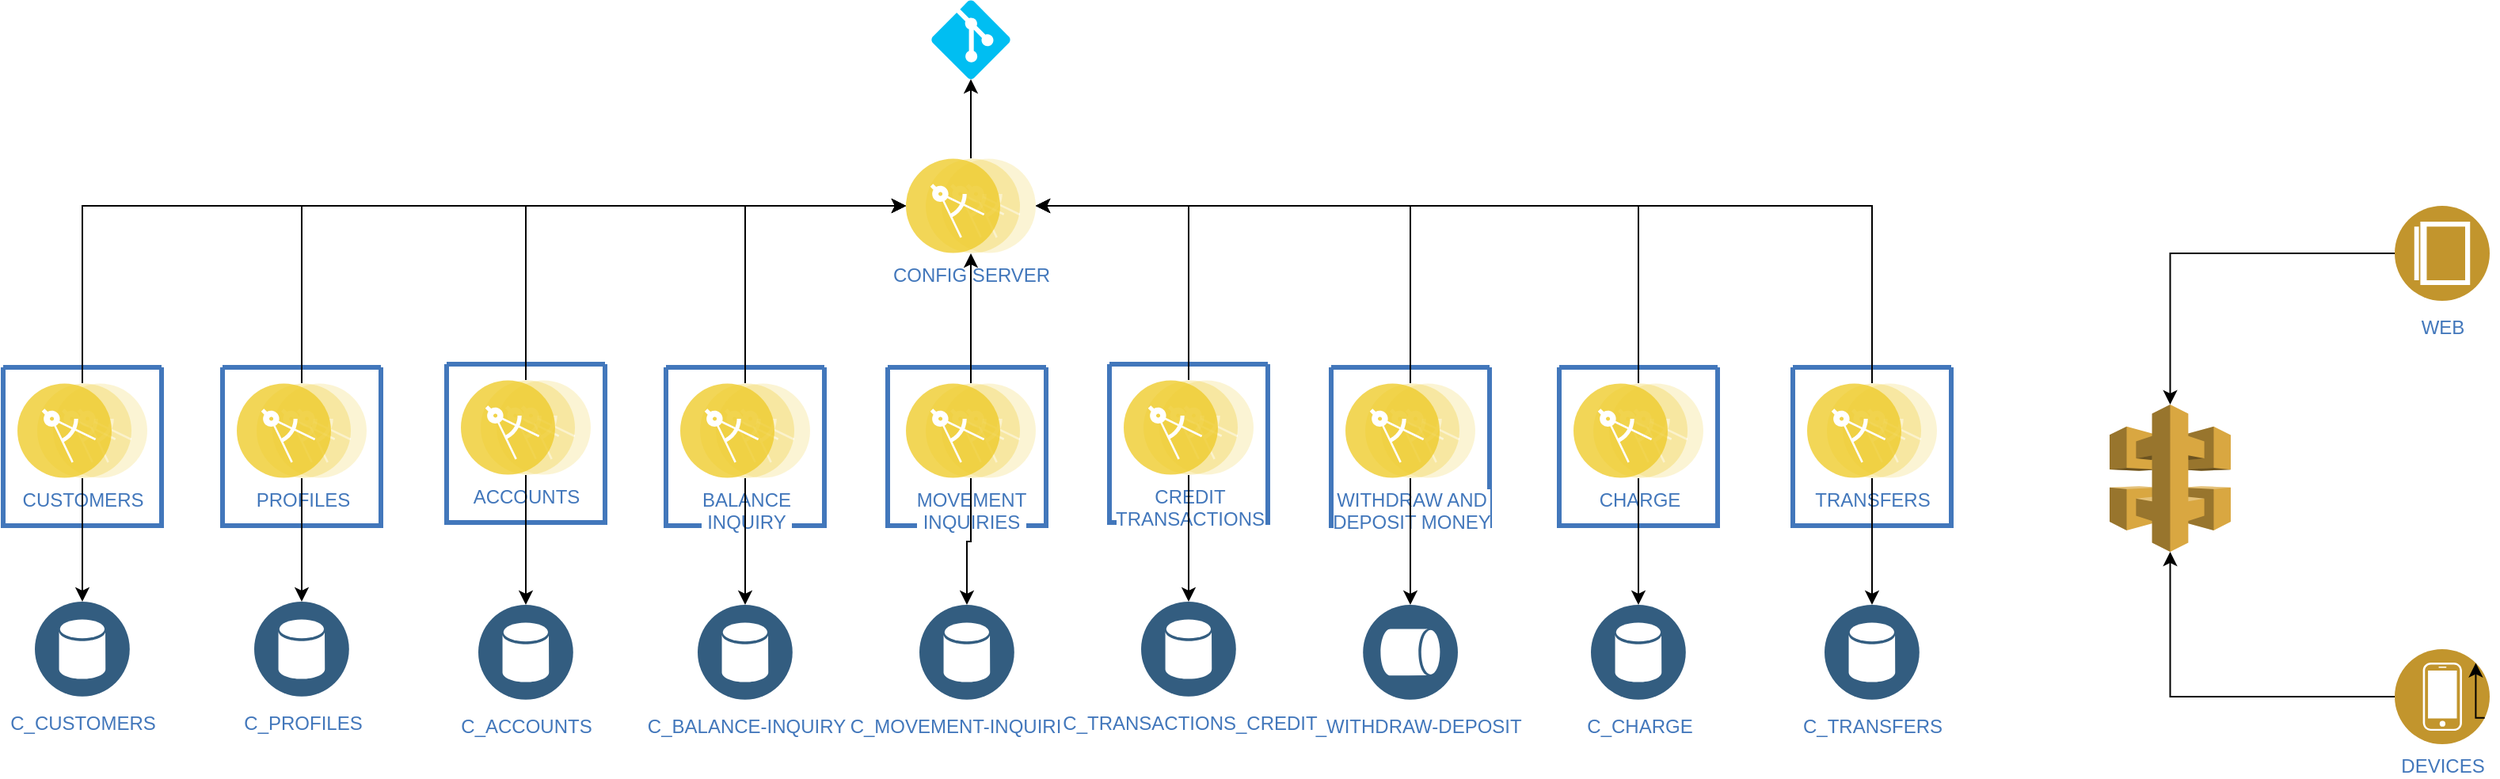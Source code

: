 <mxfile version="16.6.1" type="github">
  <diagram id="Ibir1PBFGr4VTLwPfgsz" name="Page-1">
    <mxGraphModel dx="2997" dy="1150" grid="1" gridSize="10" guides="1" tooltips="1" connect="1" arrows="1" fold="1" page="1" pageScale="1" pageWidth="827" pageHeight="1169" math="0" shadow="0">
      <root>
        <mxCell id="0" />
        <mxCell id="1" parent="0" />
        <mxCell id="YFodK5tRQj8HDyV5Xvsf-118" value="" style="swimlane;shadow=0;strokeColor=#4277BB;fillColor=#ffffff;fontColor=#4277BB;align=right;startSize=0;collapsible=0;strokeWidth=3;" parent="1" vertex="1">
          <mxGeometry x="-180" y="362" width="100" height="100" as="geometry" />
        </mxCell>
        <mxCell id="YFodK5tRQj8HDyV5Xvsf-119" value="CUSTOMERS" style="aspect=fixed;perimeter=ellipsePerimeter;html=1;align=center;shadow=0;dashed=0;image;image=img/lib/ibm/applications/microservice.svg;labelBackgroundColor=#ffffff;strokeColor=#666666;strokeWidth=3;fillColor=#C2952D;gradientColor=none;fontSize=12;fontColor=#4277BB;" parent="YFodK5tRQj8HDyV5Xvsf-118" vertex="1">
          <mxGeometry x="9" y="10" width="82" height="60" as="geometry" />
        </mxCell>
        <mxCell id="YFodK5tRQj8HDyV5Xvsf-120" value="" style="swimlane;shadow=0;strokeColor=#4277BB;fillColor=#ffffff;fontColor=#4277BB;align=right;startSize=0;collapsible=0;strokeWidth=3;" parent="1" vertex="1">
          <mxGeometry x="-41.5" y="362" width="100" height="100" as="geometry" />
        </mxCell>
        <mxCell id="YFodK5tRQj8HDyV5Xvsf-121" value="PROFILES" style="aspect=fixed;perimeter=ellipsePerimeter;html=1;align=center;shadow=0;dashed=0;image;image=img/lib/ibm/applications/microservice.svg;labelBackgroundColor=#ffffff;strokeColor=#666666;strokeWidth=3;fillColor=#C2952D;gradientColor=none;fontSize=12;fontColor=#4277BB;" parent="YFodK5tRQj8HDyV5Xvsf-120" vertex="1">
          <mxGeometry x="9" y="10" width="82" height="60" as="geometry" />
        </mxCell>
        <mxCell id="YFodK5tRQj8HDyV5Xvsf-122" value="" style="swimlane;shadow=0;strokeColor=#4277BB;fillColor=#ffffff;fontColor=#4277BB;align=right;startSize=0;collapsible=0;strokeWidth=3;" parent="1" vertex="1">
          <mxGeometry x="802.5" y="362" width="100" height="100" as="geometry" />
        </mxCell>
        <mxCell id="YFodK5tRQj8HDyV5Xvsf-123" value="CHARGE" style="aspect=fixed;perimeter=ellipsePerimeter;html=1;align=center;shadow=0;dashed=0;image;image=img/lib/ibm/applications/microservice.svg;labelBackgroundColor=#ffffff;strokeColor=#666666;strokeWidth=3;fillColor=#C2952D;gradientColor=none;fontSize=12;fontColor=#4277BB;" parent="YFodK5tRQj8HDyV5Xvsf-122" vertex="1">
          <mxGeometry x="9" y="10" width="82" height="60" as="geometry" />
        </mxCell>
        <mxCell id="YFodK5tRQj8HDyV5Xvsf-152" style="edgeStyle=orthogonalEdgeStyle;rounded=0;orthogonalLoop=1;jettySize=auto;html=1;entryX=0.5;entryY=1;entryDx=0;entryDy=0;entryPerimeter=0;exitX=0.5;exitY=0;exitDx=0;exitDy=0;" parent="1" source="YFodK5tRQj8HDyV5Xvsf-124" target="YFodK5tRQj8HDyV5Xvsf-151" edge="1">
          <mxGeometry relative="1" as="geometry" />
        </mxCell>
        <mxCell id="YFodK5tRQj8HDyV5Xvsf-124" value="CONFIG SERVER" style="aspect=fixed;perimeter=ellipsePerimeter;html=1;align=center;shadow=0;dashed=0;image;image=img/lib/ibm/applications/microservice.svg;labelBackgroundColor=#ffffff;strokeColor=#666666;strokeWidth=3;fillColor=#C2952D;gradientColor=none;fontSize=12;fontColor=#4277BB;" parent="1" vertex="1">
          <mxGeometry x="390" y="230" width="82" height="60" as="geometry" />
        </mxCell>
        <mxCell id="YFodK5tRQj8HDyV5Xvsf-126" value="" style="swimlane;shadow=0;strokeColor=#4277BB;fillColor=#ffffff;fontColor=#4277BB;align=right;startSize=0;collapsible=0;strokeWidth=3;" parent="1" vertex="1">
          <mxGeometry x="238.5" y="362" width="100" height="100" as="geometry" />
        </mxCell>
        <mxCell id="YFodK5tRQj8HDyV5Xvsf-127" value="BALANCE&lt;br&gt;INQUIRY" style="aspect=fixed;perimeter=ellipsePerimeter;html=1;align=center;shadow=0;dashed=0;image;image=img/lib/ibm/applications/microservice.svg;labelBackgroundColor=#ffffff;strokeColor=#666666;strokeWidth=3;fillColor=#C2952D;gradientColor=none;fontSize=12;fontColor=#4277BB;" parent="YFodK5tRQj8HDyV5Xvsf-126" vertex="1">
          <mxGeometry x="9" y="10" width="82" height="60" as="geometry" />
        </mxCell>
        <mxCell id="YFodK5tRQj8HDyV5Xvsf-128" value="" style="swimlane;shadow=0;strokeColor=#4277BB;fillColor=#ffffff;fontColor=#4277BB;align=right;startSize=0;collapsible=0;strokeWidth=3;" parent="1" vertex="1">
          <mxGeometry x="658.5" y="362" width="100" height="100" as="geometry" />
        </mxCell>
        <mxCell id="YFodK5tRQj8HDyV5Xvsf-129" value="WITHDRAW AND&lt;br&gt;DEPOSIT MONEY" style="aspect=fixed;perimeter=ellipsePerimeter;html=1;align=center;shadow=0;dashed=0;image;image=img/lib/ibm/applications/microservice.svg;labelBackgroundColor=#ffffff;strokeColor=#666666;strokeWidth=3;fillColor=#C2952D;gradientColor=none;fontSize=12;fontColor=#4277BB;" parent="YFodK5tRQj8HDyV5Xvsf-128" vertex="1">
          <mxGeometry x="9" y="10" width="82" height="60" as="geometry" />
        </mxCell>
        <mxCell id="YFodK5tRQj8HDyV5Xvsf-132" style="edgeStyle=orthogonalEdgeStyle;rounded=0;orthogonalLoop=1;jettySize=auto;html=1;exitX=0.5;exitY=0;exitDx=0;exitDy=0;entryX=1;entryY=0.5;entryDx=0;entryDy=0;" parent="1" source="YFodK5tRQj8HDyV5Xvsf-129" target="YFodK5tRQj8HDyV5Xvsf-124" edge="1">
          <mxGeometry relative="1" as="geometry" />
        </mxCell>
        <mxCell id="YFodK5tRQj8HDyV5Xvsf-133" style="edgeStyle=orthogonalEdgeStyle;rounded=0;orthogonalLoop=1;jettySize=auto;html=1;exitX=0.5;exitY=0;exitDx=0;exitDy=0;entryX=1;entryY=0.5;entryDx=0;entryDy=0;" parent="1" source="YFodK5tRQj8HDyV5Xvsf-123" target="YFodK5tRQj8HDyV5Xvsf-124" edge="1">
          <mxGeometry relative="1" as="geometry" />
        </mxCell>
        <mxCell id="YFodK5tRQj8HDyV5Xvsf-134" value="" style="swimlane;shadow=0;strokeColor=#4277BB;fillColor=#ffffff;fontColor=#4277BB;align=right;startSize=0;collapsible=0;strokeWidth=3;" parent="1" vertex="1">
          <mxGeometry x="378.5" y="362" width="100" height="100" as="geometry" />
        </mxCell>
        <mxCell id="YFodK5tRQj8HDyV5Xvsf-135" value="MOVEMENT&lt;br&gt;INQUIRIES" style="aspect=fixed;perimeter=ellipsePerimeter;html=1;align=center;shadow=0;dashed=0;image;image=img/lib/ibm/applications/microservice.svg;labelBackgroundColor=#ffffff;strokeColor=#666666;strokeWidth=3;fillColor=#C2952D;gradientColor=none;fontSize=12;fontColor=#4277BB;" parent="YFodK5tRQj8HDyV5Xvsf-134" vertex="1">
          <mxGeometry x="11.5" y="10" width="82" height="60" as="geometry" />
        </mxCell>
        <mxCell id="YFodK5tRQj8HDyV5Xvsf-136" value="" style="swimlane;shadow=0;strokeColor=#4277BB;fillColor=#ffffff;fontColor=#4277BB;align=right;startSize=0;collapsible=0;strokeWidth=3;" parent="1" vertex="1">
          <mxGeometry x="518.5" y="360" width="100" height="100" as="geometry" />
        </mxCell>
        <mxCell id="YFodK5tRQj8HDyV5Xvsf-137" value="CREDIT&lt;br&gt;TRANSACTIONS" style="aspect=fixed;perimeter=ellipsePerimeter;html=1;align=center;shadow=0;dashed=0;image;image=img/lib/ibm/applications/microservice.svg;labelBackgroundColor=#ffffff;strokeColor=#666666;strokeWidth=3;fillColor=#C2952D;gradientColor=none;fontSize=12;fontColor=#4277BB;" parent="YFodK5tRQj8HDyV5Xvsf-136" vertex="1">
          <mxGeometry x="9" y="10" width="82" height="60" as="geometry" />
        </mxCell>
        <mxCell id="YFodK5tRQj8HDyV5Xvsf-139" style="edgeStyle=orthogonalEdgeStyle;rounded=0;orthogonalLoop=1;jettySize=auto;html=1;exitX=0.5;exitY=0;exitDx=0;exitDy=0;entryX=1;entryY=0.5;entryDx=0;entryDy=0;" parent="1" source="YFodK5tRQj8HDyV5Xvsf-137" target="YFodK5tRQj8HDyV5Xvsf-124" edge="1">
          <mxGeometry relative="1" as="geometry" />
        </mxCell>
        <mxCell id="YFodK5tRQj8HDyV5Xvsf-140" value="" style="swimlane;shadow=0;strokeColor=#4277BB;fillColor=#ffffff;fontColor=#4277BB;align=right;startSize=0;collapsible=0;strokeWidth=3;" parent="1" vertex="1">
          <mxGeometry x="100" y="360" width="100" height="100" as="geometry" />
        </mxCell>
        <mxCell id="YFodK5tRQj8HDyV5Xvsf-141" value="ACCOUNTS" style="aspect=fixed;perimeter=ellipsePerimeter;html=1;align=center;shadow=0;dashed=0;image;image=img/lib/ibm/applications/microservice.svg;labelBackgroundColor=#ffffff;strokeColor=#666666;strokeWidth=3;fillColor=#C2952D;gradientColor=none;fontSize=12;fontColor=#4277BB;" parent="YFodK5tRQj8HDyV5Xvsf-140" vertex="1">
          <mxGeometry x="9" y="10" width="82" height="60" as="geometry" />
        </mxCell>
        <mxCell id="YFodK5tRQj8HDyV5Xvsf-145" style="edgeStyle=orthogonalEdgeStyle;rounded=0;orthogonalLoop=1;jettySize=auto;html=1;" parent="1" source="YFodK5tRQj8HDyV5Xvsf-135" target="YFodK5tRQj8HDyV5Xvsf-124" edge="1">
          <mxGeometry relative="1" as="geometry" />
        </mxCell>
        <mxCell id="YFodK5tRQj8HDyV5Xvsf-146" style="edgeStyle=orthogonalEdgeStyle;rounded=0;orthogonalLoop=1;jettySize=auto;html=1;exitX=0.5;exitY=0;exitDx=0;exitDy=0;entryX=0;entryY=0.5;entryDx=0;entryDy=0;" parent="1" source="YFodK5tRQj8HDyV5Xvsf-127" edge="1" target="YFodK5tRQj8HDyV5Xvsf-124">
          <mxGeometry relative="1" as="geometry">
            <mxPoint x="360" y="290" as="targetPoint" />
          </mxGeometry>
        </mxCell>
        <mxCell id="YFodK5tRQj8HDyV5Xvsf-147" style="edgeStyle=orthogonalEdgeStyle;rounded=0;orthogonalLoop=1;jettySize=auto;html=1;exitX=0.5;exitY=0;exitDx=0;exitDy=0;entryX=0;entryY=0.5;entryDx=0;entryDy=0;" parent="1" source="YFodK5tRQj8HDyV5Xvsf-141" target="YFodK5tRQj8HDyV5Xvsf-124" edge="1">
          <mxGeometry relative="1" as="geometry" />
        </mxCell>
        <mxCell id="YFodK5tRQj8HDyV5Xvsf-149" style="edgeStyle=orthogonalEdgeStyle;rounded=0;orthogonalLoop=1;jettySize=auto;html=1;entryX=0;entryY=0.5;entryDx=0;entryDy=0;exitX=0.5;exitY=0;exitDx=0;exitDy=0;" parent="1" source="YFodK5tRQj8HDyV5Xvsf-119" target="YFodK5tRQj8HDyV5Xvsf-124" edge="1">
          <mxGeometry relative="1" as="geometry" />
        </mxCell>
        <mxCell id="YFodK5tRQj8HDyV5Xvsf-150" style="edgeStyle=orthogonalEdgeStyle;rounded=0;orthogonalLoop=1;jettySize=auto;html=1;exitX=0.5;exitY=0;exitDx=0;exitDy=0;entryX=0;entryY=0.5;entryDx=0;entryDy=0;" parent="1" source="YFodK5tRQj8HDyV5Xvsf-121" target="YFodK5tRQj8HDyV5Xvsf-124" edge="1">
          <mxGeometry relative="1" as="geometry" />
        </mxCell>
        <mxCell id="YFodK5tRQj8HDyV5Xvsf-151" value="" style="verticalLabelPosition=bottom;html=1;verticalAlign=top;align=center;strokeColor=none;fillColor=#00BEF2;shape=mxgraph.azure.git_repository;" parent="1" vertex="1">
          <mxGeometry x="406" y="130" width="50" height="50" as="geometry" />
        </mxCell>
        <mxCell id="YFodK5tRQj8HDyV5Xvsf-153" value="C_CUSTOMERS" style="aspect=fixed;perimeter=ellipsePerimeter;html=1;align=center;shadow=0;dashed=0;fontColor=#4277BB;labelBackgroundColor=#ffffff;fontSize=12;spacingTop=3;image;image=img/lib/ibm/data/data_services.svg;" parent="1" vertex="1">
          <mxGeometry x="-160" y="510" width="60" height="60" as="geometry" />
        </mxCell>
        <mxCell id="YFodK5tRQj8HDyV5Xvsf-154" value="C_PROFILES" style="aspect=fixed;perimeter=ellipsePerimeter;html=1;align=center;shadow=0;dashed=0;fontColor=#4277BB;labelBackgroundColor=#ffffff;fontSize=12;spacingTop=3;image;image=img/lib/ibm/data/data_services.svg;" parent="1" vertex="1">
          <mxGeometry x="-21.5" y="510" width="60" height="60" as="geometry" />
        </mxCell>
        <mxCell id="YFodK5tRQj8HDyV5Xvsf-155" value="C_CHARGE" style="aspect=fixed;perimeter=ellipsePerimeter;html=1;align=center;shadow=0;dashed=0;fontColor=#4277BB;labelBackgroundColor=#ffffff;fontSize=12;spacingTop=3;image;image=img/lib/ibm/data/data_services.svg;" parent="1" vertex="1">
          <mxGeometry x="822.5" y="512" width="60" height="60" as="geometry" />
        </mxCell>
        <mxCell id="YFodK5tRQj8HDyV5Xvsf-156" value="C_BALANCE-INQUIRY" style="aspect=fixed;perimeter=ellipsePerimeter;html=1;align=center;shadow=0;dashed=0;fontColor=#4277BB;labelBackgroundColor=#ffffff;fontSize=12;spacingTop=3;image;image=img/lib/ibm/data/data_services.svg;" parent="1" vertex="1">
          <mxGeometry x="258.5" y="512" width="60" height="60" as="geometry" />
        </mxCell>
        <mxCell id="YFodK5tRQj8HDyV5Xvsf-157" value="C_WITHDRAW-DEPOSIT" style="aspect=fixed;perimeter=ellipsePerimeter;html=1;align=center;shadow=0;dashed=0;fontColor=#4277BB;labelBackgroundColor=#ffffff;fontSize=12;spacingTop=3;image;image=img/lib/ibm/data/data_services.svg;direction=south;" parent="1" vertex="1">
          <mxGeometry x="678.5" y="512" width="60" height="60" as="geometry" />
        </mxCell>
        <mxCell id="YFodK5tRQj8HDyV5Xvsf-158" value="C_MOVEMENT-INQUIRIES" style="aspect=fixed;perimeter=ellipsePerimeter;html=1;align=center;shadow=0;dashed=0;fontColor=#4277BB;labelBackgroundColor=#ffffff;fontSize=12;spacingTop=3;image;image=img/lib/ibm/data/data_services.svg;" parent="1" vertex="1">
          <mxGeometry x="398.5" y="512" width="60" height="60" as="geometry" />
        </mxCell>
        <mxCell id="YFodK5tRQj8HDyV5Xvsf-159" value="C_TRANSACTIONS_CREDIT" style="aspect=fixed;perimeter=ellipsePerimeter;html=1;align=center;shadow=0;dashed=0;fontColor=#4277BB;labelBackgroundColor=#ffffff;fontSize=12;spacingTop=3;image;image=img/lib/ibm/data/data_services.svg;" parent="1" vertex="1">
          <mxGeometry x="538.5" y="510" width="60" height="60" as="geometry" />
        </mxCell>
        <mxCell id="YFodK5tRQj8HDyV5Xvsf-160" value="C_ACCOUNTS" style="aspect=fixed;perimeter=ellipsePerimeter;html=1;align=center;shadow=0;dashed=0;fontColor=#4277BB;labelBackgroundColor=#ffffff;fontSize=12;spacingTop=3;image;image=img/lib/ibm/data/data_services.svg;" parent="1" vertex="1">
          <mxGeometry x="120" y="512" width="60" height="60" as="geometry" />
        </mxCell>
        <mxCell id="YFodK5tRQj8HDyV5Xvsf-161" style="edgeStyle=orthogonalEdgeStyle;rounded=0;orthogonalLoop=1;jettySize=auto;html=1;" parent="1" source="YFodK5tRQj8HDyV5Xvsf-141" target="YFodK5tRQj8HDyV5Xvsf-160" edge="1">
          <mxGeometry relative="1" as="geometry" />
        </mxCell>
        <mxCell id="YFodK5tRQj8HDyV5Xvsf-162" style="edgeStyle=orthogonalEdgeStyle;rounded=0;orthogonalLoop=1;jettySize=auto;html=1;exitX=0.5;exitY=1;exitDx=0;exitDy=0;" parent="1" source="YFodK5tRQj8HDyV5Xvsf-119" target="YFodK5tRQj8HDyV5Xvsf-153" edge="1">
          <mxGeometry relative="1" as="geometry" />
        </mxCell>
        <mxCell id="YFodK5tRQj8HDyV5Xvsf-163" style="edgeStyle=orthogonalEdgeStyle;rounded=0;orthogonalLoop=1;jettySize=auto;html=1;exitX=0.5;exitY=1;exitDx=0;exitDy=0;" parent="1" source="YFodK5tRQj8HDyV5Xvsf-121" target="YFodK5tRQj8HDyV5Xvsf-154" edge="1">
          <mxGeometry relative="1" as="geometry" />
        </mxCell>
        <mxCell id="YFodK5tRQj8HDyV5Xvsf-164" style="edgeStyle=orthogonalEdgeStyle;rounded=0;orthogonalLoop=1;jettySize=auto;html=1;exitX=0.5;exitY=1;exitDx=0;exitDy=0;" parent="1" source="YFodK5tRQj8HDyV5Xvsf-127" target="YFodK5tRQj8HDyV5Xvsf-156" edge="1">
          <mxGeometry relative="1" as="geometry" />
        </mxCell>
        <mxCell id="YFodK5tRQj8HDyV5Xvsf-165" style="edgeStyle=orthogonalEdgeStyle;rounded=0;orthogonalLoop=1;jettySize=auto;html=1;exitX=0.5;exitY=1;exitDx=0;exitDy=0;" parent="1" source="YFodK5tRQj8HDyV5Xvsf-135" target="YFodK5tRQj8HDyV5Xvsf-158" edge="1">
          <mxGeometry relative="1" as="geometry" />
        </mxCell>
        <mxCell id="YFodK5tRQj8HDyV5Xvsf-166" style="edgeStyle=orthogonalEdgeStyle;rounded=0;orthogonalLoop=1;jettySize=auto;html=1;exitX=0.5;exitY=1;exitDx=0;exitDy=0;" parent="1" source="YFodK5tRQj8HDyV5Xvsf-137" target="YFodK5tRQj8HDyV5Xvsf-159" edge="1">
          <mxGeometry relative="1" as="geometry" />
        </mxCell>
        <mxCell id="YFodK5tRQj8HDyV5Xvsf-167" style="edgeStyle=orthogonalEdgeStyle;rounded=0;orthogonalLoop=1;jettySize=auto;html=1;exitX=0.5;exitY=1;exitDx=0;exitDy=0;" parent="1" source="YFodK5tRQj8HDyV5Xvsf-129" target="YFodK5tRQj8HDyV5Xvsf-157" edge="1">
          <mxGeometry relative="1" as="geometry" />
        </mxCell>
        <mxCell id="YFodK5tRQj8HDyV5Xvsf-168" style="edgeStyle=orthogonalEdgeStyle;rounded=0;orthogonalLoop=1;jettySize=auto;html=1;exitX=0.5;exitY=1;exitDx=0;exitDy=0;" parent="1" source="YFodK5tRQj8HDyV5Xvsf-123" target="YFodK5tRQj8HDyV5Xvsf-155" edge="1">
          <mxGeometry relative="1" as="geometry" />
        </mxCell>
        <mxCell id="YFodK5tRQj8HDyV5Xvsf-169" value="" style="outlineConnect=0;dashed=0;verticalLabelPosition=bottom;verticalAlign=top;align=center;html=1;shape=mxgraph.aws3.api_gateway;fillColor=#D9A741;gradientColor=none;" parent="1" vertex="1">
          <mxGeometry x="1150" y="385.5" width="76.5" height="93" as="geometry" />
        </mxCell>
        <mxCell id="YFodK5tRQj8HDyV5Xvsf-172" style="edgeStyle=orthogonalEdgeStyle;rounded=0;orthogonalLoop=1;jettySize=auto;html=1;" parent="1" source="YFodK5tRQj8HDyV5Xvsf-170" target="YFodK5tRQj8HDyV5Xvsf-169" edge="1">
          <mxGeometry relative="1" as="geometry" />
        </mxCell>
        <mxCell id="YFodK5tRQj8HDyV5Xvsf-170" value="DEVICES" style="aspect=fixed;perimeter=ellipsePerimeter;html=1;align=center;shadow=0;dashed=0;image;image=img/lib/ibm/users/device.svg;labelBackgroundColor=#ffffff;strokeColor=#666666;strokeWidth=3;fillColor=#C2952D;gradientColor=none;fontSize=12;fontColor=#4277BB;" parent="1" vertex="1">
          <mxGeometry x="1330" y="540" width="60" height="60" as="geometry" />
        </mxCell>
        <mxCell id="YFodK5tRQj8HDyV5Xvsf-173" style="edgeStyle=orthogonalEdgeStyle;rounded=0;orthogonalLoop=1;jettySize=auto;html=1;" parent="1" source="YFodK5tRQj8HDyV5Xvsf-171" target="YFodK5tRQj8HDyV5Xvsf-169" edge="1">
          <mxGeometry relative="1" as="geometry" />
        </mxCell>
        <mxCell id="YFodK5tRQj8HDyV5Xvsf-171" value="WEB" style="aspect=fixed;perimeter=ellipsePerimeter;html=1;align=center;shadow=0;dashed=0;fontColor=#4277BB;labelBackgroundColor=#ffffff;fontSize=12;spacingTop=3;image;image=img/lib/ibm/users/browser.svg;direction=south;" parent="1" vertex="1">
          <mxGeometry x="1330" y="260" width="60" height="60" as="geometry" />
        </mxCell>
        <mxCell id="YFodK5tRQj8HDyV5Xvsf-174" style="edgeStyle=orthogonalEdgeStyle;rounded=0;orthogonalLoop=1;jettySize=auto;html=1;exitX=1;exitY=0.75;exitDx=0;exitDy=0;entryX=1;entryY=0;entryDx=0;entryDy=0;" parent="1" source="YFodK5tRQj8HDyV5Xvsf-170" target="YFodK5tRQj8HDyV5Xvsf-170" edge="1">
          <mxGeometry relative="1" as="geometry" />
        </mxCell>
        <mxCell id="tdCEXA9Ewpyl4jNjPLSi-1" value="" style="swimlane;shadow=0;strokeColor=#4277BB;fillColor=#ffffff;fontColor=#4277BB;align=right;startSize=0;collapsible=0;strokeWidth=3;" vertex="1" parent="1">
          <mxGeometry x="950" y="362" width="100" height="100" as="geometry" />
        </mxCell>
        <mxCell id="tdCEXA9Ewpyl4jNjPLSi-2" value="TRANSFERS" style="aspect=fixed;perimeter=ellipsePerimeter;html=1;align=center;shadow=0;dashed=0;image;image=img/lib/ibm/applications/microservice.svg;labelBackgroundColor=#ffffff;strokeColor=#666666;strokeWidth=3;fillColor=#C2952D;gradientColor=none;fontSize=12;fontColor=#4277BB;" vertex="1" parent="tdCEXA9Ewpyl4jNjPLSi-1">
          <mxGeometry x="9" y="10" width="82" height="60" as="geometry" />
        </mxCell>
        <mxCell id="tdCEXA9Ewpyl4jNjPLSi-3" value="C_TRANSFERS" style="aspect=fixed;perimeter=ellipsePerimeter;html=1;align=center;shadow=0;dashed=0;fontColor=#4277BB;labelBackgroundColor=#ffffff;fontSize=12;spacingTop=3;image;image=img/lib/ibm/data/data_services.svg;" vertex="1" parent="1">
          <mxGeometry x="970" y="512" width="60" height="60" as="geometry" />
        </mxCell>
        <mxCell id="tdCEXA9Ewpyl4jNjPLSi-4" style="edgeStyle=orthogonalEdgeStyle;rounded=0;orthogonalLoop=1;jettySize=auto;html=1;exitX=0.5;exitY=1;exitDx=0;exitDy=0;" edge="1" parent="1" source="tdCEXA9Ewpyl4jNjPLSi-2" target="tdCEXA9Ewpyl4jNjPLSi-3">
          <mxGeometry relative="1" as="geometry" />
        </mxCell>
        <mxCell id="tdCEXA9Ewpyl4jNjPLSi-5" style="edgeStyle=orthogonalEdgeStyle;rounded=0;orthogonalLoop=1;jettySize=auto;html=1;exitX=0.5;exitY=0;exitDx=0;exitDy=0;entryX=1;entryY=0.5;entryDx=0;entryDy=0;" edge="1" parent="1" source="tdCEXA9Ewpyl4jNjPLSi-2" target="YFodK5tRQj8HDyV5Xvsf-124">
          <mxGeometry relative="1" as="geometry" />
        </mxCell>
      </root>
    </mxGraphModel>
  </diagram>
</mxfile>
